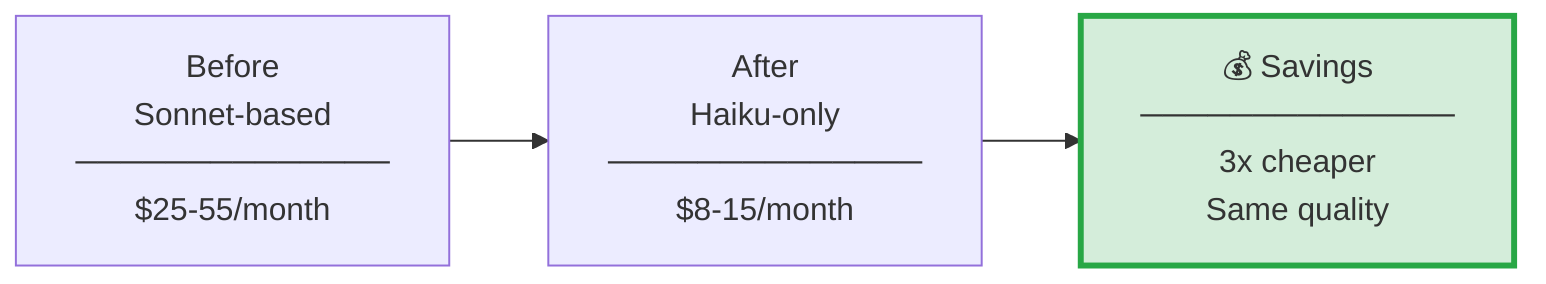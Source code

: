graph LR
    Before[Before<br/>Sonnet-based<br/>──────────────<br/>$25-55/month]
    
    After[After<br/>Haiku-only<br/>──────────────<br/>$8-15/month]
    
    Savings[💰 Savings<br/>──────────────<br/>3x cheaper<br/>Same quality]
    
    Before --> After
    After --> Savings
    
    style Savings fill:#d4edda,stroke:#28a745,stroke-width:3px